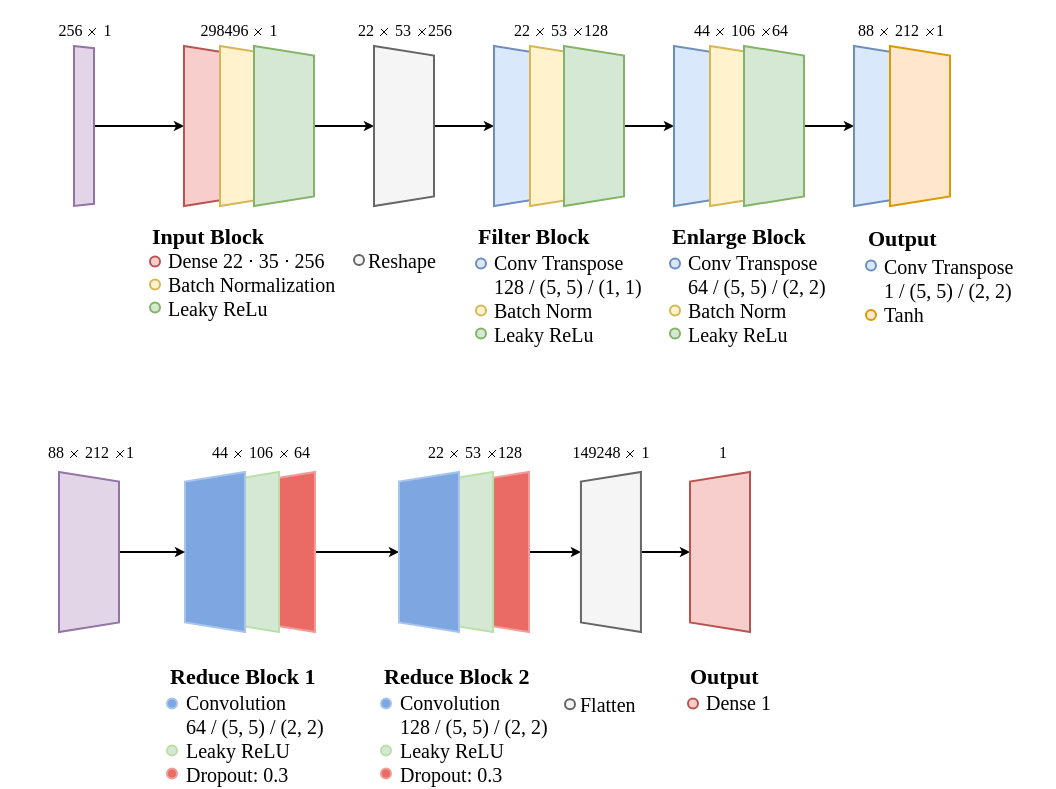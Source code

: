 <mxfile version="20.2.3" type="device"><diagram id="WNzFsaMwe8y-ADARSnwb" name="Page-1"><mxGraphModel dx="731" dy="440" grid="1" gridSize="10" guides="1" tooltips="1" connect="1" arrows="1" fold="1" page="0" pageScale="1" pageWidth="827" pageHeight="1169" math="1" shadow="0"><root><mxCell id="0"/><mxCell id="1" parent="0"/><mxCell id="TivtHEkc9hDDoWrcmrH6-8" value="&lt;font style=&quot;font-size: 8px;&quot;&gt;256&amp;nbsp;&lt;span style=&quot;text-align: left; font-size: 8px;&quot;&gt;\(\times\) 1&lt;/span&gt;&lt;/font&gt;" style="text;html=1;strokeColor=none;fillColor=none;align=center;verticalAlign=middle;rounded=0;fontFamily=Times New Roman;fontSize=8;" parent="1" vertex="1"><mxGeometry x="92.75" y="237" width="34.5" height="30" as="geometry"/></mxCell><mxCell id="TivtHEkc9hDDoWrcmrH6-29" value="Reshape" style="text;html=1;strokeColor=none;fillColor=none;align=left;verticalAlign=middle;whiteSpace=wrap;rounded=0;fontFamily=Times New Roman;rotation=0;fontSize=10;" parent="1" vertex="1"><mxGeometry x="250" y="352" width="35.94" height="30" as="geometry"/></mxCell><mxCell id="TivtHEkc9hDDoWrcmrH6-39" value="" style="group" parent="1" vertex="1" connectable="0"><mxGeometry x="130" y="344.75" width="113" height="53.5" as="geometry"/></mxCell><mxCell id="TivtHEkc9hDDoWrcmrH6-13" value="Input Block" style="text;html=1;strokeColor=none;fillColor=none;align=left;verticalAlign=middle;whiteSpace=wrap;rounded=0;fontFamily=Times New Roman;fontStyle=1;fontSize=11;" parent="TivtHEkc9hDDoWrcmrH6-39" vertex="1"><mxGeometry x="12" y="-4.75" width="80" height="30" as="geometry"/></mxCell><mxCell id="TivtHEkc9hDDoWrcmrH6-38" value="" style="group" parent="TivtHEkc9hDDoWrcmrH6-39" vertex="1" connectable="0"><mxGeometry x="13" y="19.5" width="100" height="30" as="geometry"/></mxCell><mxCell id="TivtHEkc9hDDoWrcmrH6-20" value="Dense 22 \(\cdot\) 35 \(\cdot\) 256&lt;br&gt;Batch Normalization&lt;br&gt;Leaky ReLu" style="text;html=1;strokeColor=none;fillColor=none;align=left;verticalAlign=middle;whiteSpace=wrap;rounded=0;fontFamily=Times New Roman;rotation=0;fontSize=10;" parent="TivtHEkc9hDDoWrcmrH6-38" vertex="1"><mxGeometry x="7" width="93" height="30" as="geometry"/></mxCell><mxCell id="TivtHEkc9hDDoWrcmrH6-24" value="" style="ellipse;whiteSpace=wrap;html=1;fontFamily=Helvetica;fontSize=12;fillColor=#f8cecc;strokeColor=#b85450;" parent="TivtHEkc9hDDoWrcmrH6-38" vertex="1"><mxGeometry y="1" width="5" height="5" as="geometry"/></mxCell><mxCell id="TivtHEkc9hDDoWrcmrH6-25" value="" style="ellipse;whiteSpace=wrap;html=1;fontFamily=Helvetica;fontSize=12;fillColor=#fff2cc;strokeColor=#d6b656;" parent="TivtHEkc9hDDoWrcmrH6-38" vertex="1"><mxGeometry y="12.5" width="5" height="5" as="geometry"/></mxCell><mxCell id="TivtHEkc9hDDoWrcmrH6-26" value="" style="ellipse;whiteSpace=wrap;html=1;fontFamily=Helvetica;fontSize=12;fillColor=#d5e8d4;strokeColor=#82b366;" parent="TivtHEkc9hDDoWrcmrH6-38" vertex="1"><mxGeometry y="24" width="5" height="5" as="geometry"/></mxCell><mxCell id="TivtHEkc9hDDoWrcmrH6-40" value="298496 \(\times\) 1" style="text;strokeColor=none;fillColor=none;align=center;verticalAlign=middle;rounded=0;fontFamily=Times New Roman;fontSize=8;html=1;" parent="1" vertex="1"><mxGeometry x="161.5" y="237" width="50" height="30" as="geometry"/></mxCell><mxCell id="TivtHEkc9hDDoWrcmrH6-43" value="" style="ellipse;whiteSpace=wrap;html=1;fontFamily=Helvetica;fontSize=12;fillColor=#f5f5f5;strokeColor=#666666;fontColor=#333333;" parent="1" vertex="1"><mxGeometry x="245" y="364.5" width="5" height="5" as="geometry"/></mxCell><mxCell id="TivtHEkc9hDDoWrcmrH6-10" style="edgeStyle=orthogonalEdgeStyle;rounded=0;orthogonalLoop=1;jettySize=auto;html=1;entryX=0.5;entryY=1;entryDx=0;entryDy=0;fontFamily=Times New Roman;startSize=2;endSize=2;" parent="1" source="TivtHEkc9hDDoWrcmrH6-9" edge="1"><mxGeometry relative="1" as="geometry"><mxPoint x="160" y="300" as="targetPoint"/></mxGeometry></mxCell><mxCell id="TivtHEkc9hDDoWrcmrH6-9" value="" style="shape=trapezoid;perimeter=trapezoidPerimeter;whiteSpace=wrap;html=1;fixedSize=1;rotation=90;size=1.093;fillColor=#e1d5e7;strokeColor=#9673a6;" parent="1" vertex="1"><mxGeometry x="70" y="295" width="80" height="10" as="geometry"/></mxCell><mxCell id="TivtHEkc9hDDoWrcmrH6-27" style="edgeStyle=orthogonalEdgeStyle;rounded=0;orthogonalLoop=1;jettySize=auto;html=1;fontFamily=Times New Roman;fontSize=10;startSize=2;endSize=2;" parent="1" edge="1"><mxGeometry relative="1" as="geometry"><mxPoint x="225" y="300" as="sourcePoint"/><mxPoint x="255.0" y="300" as="targetPoint"/></mxGeometry></mxCell><mxCell id="TivtHEkc9hDDoWrcmrH6-37" style="edgeStyle=orthogonalEdgeStyle;rounded=0;orthogonalLoop=1;jettySize=auto;html=1;entryX=0.5;entryY=1;entryDx=0;entryDy=0;fontFamily=Times New Roman;fontSize=10;startSize=2;endSize=2;" parent="1" edge="1"><mxGeometry relative="1" as="geometry"><mxPoint x="285.0" y="300" as="sourcePoint"/><mxPoint x="315.0" y="300" as="targetPoint"/></mxGeometry></mxCell><mxCell id="TivtHEkc9hDDoWrcmrH6-105" style="edgeStyle=orthogonalEdgeStyle;rounded=0;orthogonalLoop=1;jettySize=auto;html=1;entryX=0.5;entryY=1;entryDx=0;entryDy=0;fontFamily=Times New Roman;fontSize=8;startSize=2;endSize=2;strokeWidth=1;" parent="1" edge="1"><mxGeometry relative="1" as="geometry"><mxPoint x="380" y="300" as="sourcePoint"/><mxPoint x="405.0" y="300" as="targetPoint"/></mxGeometry></mxCell><mxCell id="TivtHEkc9hDDoWrcmrH6-64" value="&lt;font style=&quot;font-size: 8px;&quot;&gt;22&amp;nbsp;&lt;span style=&quot;text-align: left; font-size: 8px;&quot;&gt;\(\times\) 53&amp;nbsp;&lt;/span&gt;&lt;span style=&quot;text-align: left; font-size: 8px;&quot;&gt;\(\times\)&lt;/span&gt;&lt;span style=&quot;text-align: left; font-size: 8px;&quot;&gt;256&lt;/span&gt;&lt;/font&gt;" style="text;html=1;strokeColor=none;fillColor=none;align=center;verticalAlign=middle;rounded=0;fontFamily=Times New Roman;fontSize=8;" parent="1" vertex="1"><mxGeometry x="242.5" y="237" width="55" height="30" as="geometry"/></mxCell><mxCell id="TivtHEkc9hDDoWrcmrH6-66" value="&lt;font style=&quot;font-size: 8px;&quot;&gt;22&amp;nbsp;&lt;span style=&quot;text-align: left; font-size: 8px;&quot;&gt;\(\times\) 53&amp;nbsp;&lt;/span&gt;&lt;span style=&quot;text-align: left; font-size: 8px;&quot;&gt;\(\times\)&lt;/span&gt;&lt;span style=&quot;text-align: left; font-size: 8px;&quot;&gt;128&lt;/span&gt;&lt;/font&gt;" style="text;html=1;strokeColor=none;fillColor=none;align=center;verticalAlign=middle;rounded=0;fontFamily=Times New Roman;fontSize=8;" parent="1" vertex="1"><mxGeometry x="327" y="237" width="42" height="30" as="geometry"/></mxCell><mxCell id="TivtHEkc9hDDoWrcmrH6-93" value="" style="group" parent="1" vertex="1" connectable="0"><mxGeometry x="305" y="340" width="95" height="66.25" as="geometry"/></mxCell><mxCell id="TivtHEkc9hDDoWrcmrH6-56" value="Filter Block" style="text;html=1;strokeColor=none;fillColor=none;align=left;verticalAlign=middle;whiteSpace=wrap;rounded=0;fontFamily=Times New Roman;fontStyle=1;fontSize=11;" parent="TivtHEkc9hDDoWrcmrH6-93" vertex="1"><mxGeometry width="80" height="30" as="geometry"/></mxCell><mxCell id="TivtHEkc9hDDoWrcmrH6-59" value="" style="ellipse;whiteSpace=wrap;html=1;fontFamily=Helvetica;fontSize=12;fillColor=#dae8fc;strokeColor=#6c8ebf;" parent="TivtHEkc9hDDoWrcmrH6-93" vertex="1"><mxGeometry x="1" y="26.25" width="5" height="5" as="geometry"/></mxCell><mxCell id="TivtHEkc9hDDoWrcmrH6-58" value="Conv Transpose &lt;br&gt;128 / (5, 5) / (1, 1)&lt;br&gt;Batch Norm&lt;br&gt;Leaky ReLu" style="text;html=1;strokeColor=none;fillColor=none;align=left;verticalAlign=middle;rounded=0;fontFamily=Times New Roman;rotation=0;fontSize=10;" parent="TivtHEkc9hDDoWrcmrH6-93" vertex="1"><mxGeometry x="8" y="31.25" width="87" height="30" as="geometry"/></mxCell><mxCell id="TivtHEkc9hDDoWrcmrH6-60" value="" style="ellipse;whiteSpace=wrap;html=1;fontFamily=Helvetica;fontSize=12;fillColor=#fff2cc;strokeColor=#d6b656;" parent="TivtHEkc9hDDoWrcmrH6-93" vertex="1"><mxGeometry x="1" y="49.75" width="5" height="5" as="geometry"/></mxCell><mxCell id="TivtHEkc9hDDoWrcmrH6-61" value="" style="ellipse;whiteSpace=wrap;html=1;fontFamily=Helvetica;fontSize=12;fillColor=#d5e8d4;strokeColor=#82b366;" parent="TivtHEkc9hDDoWrcmrH6-93" vertex="1"><mxGeometry x="1" y="61.25" width="5" height="5" as="geometry"/></mxCell><mxCell id="TivtHEkc9hDDoWrcmrH6-107" style="edgeStyle=orthogonalEdgeStyle;rounded=0;orthogonalLoop=1;jettySize=auto;html=1;entryX=0.5;entryY=1;entryDx=0;entryDy=0;fontFamily=Times New Roman;fontSize=8;startSize=2;endSize=2;strokeWidth=1;" parent="1" edge="1"><mxGeometry relative="1" as="geometry"><mxPoint x="495.0" y="300" as="targetPoint"/></mxGeometry></mxCell><mxCell id="TivtHEkc9hDDoWrcmrH6-97" value="&lt;font style=&quot;font-size: 8px;&quot;&gt;44&amp;nbsp;&lt;span style=&quot;text-align: left; font-size: 8px;&quot;&gt;\(\times\) 106&amp;nbsp;&lt;/span&gt;&lt;span style=&quot;text-align: left; font-size: 8px;&quot;&gt;\(\times\)64&lt;/span&gt;&lt;/font&gt;" style="text;html=1;strokeColor=none;fillColor=none;align=center;verticalAlign=middle;rounded=0;fontFamily=Times New Roman;fontSize=8;" parent="1" vertex="1"><mxGeometry x="417" y="237" width="42" height="30" as="geometry"/></mxCell><mxCell id="TivtHEkc9hDDoWrcmrH6-98" value="" style="group" parent="1" vertex="1" connectable="0"><mxGeometry x="402" y="340" width="95" height="66.25" as="geometry"/></mxCell><mxCell id="TivtHEkc9hDDoWrcmrH6-99" value="Enlarge Block" style="text;html=1;strokeColor=none;fillColor=none;align=left;verticalAlign=middle;whiteSpace=wrap;rounded=0;fontFamily=Times New Roman;fontStyle=1;fontSize=11;" parent="TivtHEkc9hDDoWrcmrH6-98" vertex="1"><mxGeometry width="80" height="30" as="geometry"/></mxCell><mxCell id="TivtHEkc9hDDoWrcmrH6-100" value="" style="ellipse;whiteSpace=wrap;html=1;fontFamily=Helvetica;fontSize=12;fillColor=#dae8fc;strokeColor=#6c8ebf;" parent="TivtHEkc9hDDoWrcmrH6-98" vertex="1"><mxGeometry x="1" y="26.25" width="5" height="5" as="geometry"/></mxCell><mxCell id="TivtHEkc9hDDoWrcmrH6-101" value="Conv Transpose &lt;br&gt;64 / (5, 5) / (2, 2)&lt;br&gt;Batch Norm&lt;br&gt;Leaky ReLu" style="text;html=1;strokeColor=none;fillColor=none;align=left;verticalAlign=middle;rounded=0;fontFamily=Times New Roman;rotation=0;fontSize=10;" parent="TivtHEkc9hDDoWrcmrH6-98" vertex="1"><mxGeometry x="8" y="31.25" width="87" height="30" as="geometry"/></mxCell><mxCell id="TivtHEkc9hDDoWrcmrH6-102" value="" style="ellipse;whiteSpace=wrap;html=1;fontFamily=Helvetica;fontSize=12;fillColor=#fff2cc;strokeColor=#d6b656;" parent="TivtHEkc9hDDoWrcmrH6-98" vertex="1"><mxGeometry x="1" y="49.75" width="5" height="5" as="geometry"/></mxCell><mxCell id="TivtHEkc9hDDoWrcmrH6-103" value="" style="ellipse;whiteSpace=wrap;html=1;fontFamily=Helvetica;fontSize=12;fillColor=#d5e8d4;strokeColor=#82b366;" parent="TivtHEkc9hDDoWrcmrH6-98" vertex="1"><mxGeometry x="1" y="61.25" width="5" height="5" as="geometry"/></mxCell><mxCell id="TivtHEkc9hDDoWrcmrH6-108" value="" style="group" parent="1" vertex="1" connectable="0"><mxGeometry x="500" y="341" width="95" height="66.25" as="geometry"/></mxCell><mxCell id="TivtHEkc9hDDoWrcmrH6-109" value="Output" style="text;html=1;strokeColor=none;fillColor=none;align=left;verticalAlign=middle;whiteSpace=wrap;rounded=0;fontFamily=Times New Roman;fontStyle=1;fontSize=11;" parent="TivtHEkc9hDDoWrcmrH6-108" vertex="1"><mxGeometry width="80" height="30" as="geometry"/></mxCell><mxCell id="TivtHEkc9hDDoWrcmrH6-110" value="" style="ellipse;whiteSpace=wrap;html=1;fontFamily=Helvetica;fontSize=12;fillColor=#dae8fc;strokeColor=#6c8ebf;" parent="TivtHEkc9hDDoWrcmrH6-108" vertex="1"><mxGeometry x="1" y="26.25" width="5" height="5" as="geometry"/></mxCell><mxCell id="TivtHEkc9hDDoWrcmrH6-111" value="Conv Transpose &lt;br&gt;1 / (5, 5) / (2, 2)&lt;br&gt;Tanh" style="text;html=1;strokeColor=none;fillColor=none;align=left;verticalAlign=middle;rounded=0;fontFamily=Times New Roman;rotation=0;fontSize=10;" parent="TivtHEkc9hDDoWrcmrH6-108" vertex="1"><mxGeometry x="8" y="26" width="87" height="30" as="geometry"/></mxCell><mxCell id="TivtHEkc9hDDoWrcmrH6-114" value="&lt;font style=&quot;font-size: 8px;&quot;&gt;88&amp;nbsp;&lt;span style=&quot;text-align: left; font-size: 8px;&quot;&gt;\(\times\) 212&amp;nbsp;&lt;/span&gt;&lt;span style=&quot;text-align: left; font-size: 8px;&quot;&gt;\(\times\)&lt;/span&gt;&lt;span style=&quot;text-align: left; font-size: 8px;&quot;&gt;1&lt;/span&gt;&lt;/font&gt;" style="text;html=1;strokeColor=none;fillColor=none;align=center;verticalAlign=middle;rounded=0;fontFamily=Times New Roman;fontSize=8;" parent="1" vertex="1"><mxGeometry x="497" y="237" width="42" height="30" as="geometry"/></mxCell><mxCell id="TivtHEkc9hDDoWrcmrH6-118" value="" style="ellipse;whiteSpace=wrap;html=1;fontFamily=Helvetica;fontSize=12;fillColor=#ffe6cc;strokeColor=#d79b00;" parent="1" vertex="1"><mxGeometry x="501" y="392" width="5" height="5" as="geometry"/></mxCell><mxCell id="TivtHEkc9hDDoWrcmrH6-119" value="" style="shape=trapezoid;perimeter=trapezoidPerimeter;whiteSpace=wrap;html=1;fixedSize=1;rotation=90;size=4.759;fillColor=#f8cecc;strokeColor=#b85450;" parent="1" vertex="1"><mxGeometry x="135" y="285" width="80" height="30" as="geometry"/></mxCell><mxCell id="TivtHEkc9hDDoWrcmrH6-120" value="" style="shape=trapezoid;perimeter=trapezoidPerimeter;whiteSpace=wrap;html=1;fixedSize=1;rotation=90;size=4.759;fillColor=#fff2cc;strokeColor=#d6b656;" parent="1" vertex="1"><mxGeometry x="153" y="285" width="80" height="30" as="geometry"/></mxCell><mxCell id="TivtHEkc9hDDoWrcmrH6-121" value="" style="shape=trapezoid;perimeter=trapezoidPerimeter;whiteSpace=wrap;html=1;fixedSize=1;rotation=90;size=4.759;fillColor=#d5e8d4;strokeColor=#82b366;" parent="1" vertex="1"><mxGeometry x="170" y="285" width="80" height="30" as="geometry"/></mxCell><mxCell id="TivtHEkc9hDDoWrcmrH6-122" value="" style="shape=trapezoid;perimeter=trapezoidPerimeter;whiteSpace=wrap;html=1;fixedSize=1;rotation=90;size=4.759;fillColor=#f5f5f5;strokeColor=#666666;fontColor=#333333;" parent="1" vertex="1"><mxGeometry x="230" y="285" width="80" height="30" as="geometry"/></mxCell><mxCell id="TivtHEkc9hDDoWrcmrH6-123" value="" style="shape=trapezoid;perimeter=trapezoidPerimeter;whiteSpace=wrap;html=1;fixedSize=1;rotation=90;size=4.759;fillColor=#dae8fc;strokeColor=#6c8ebf;fontColor=default;" parent="1" vertex="1"><mxGeometry x="290" y="285" width="80" height="30" as="geometry"/></mxCell><mxCell id="TivtHEkc9hDDoWrcmrH6-124" value="" style="shape=trapezoid;perimeter=trapezoidPerimeter;whiteSpace=wrap;html=1;fixedSize=1;rotation=90;size=4.759;fillColor=#fff2cc;strokeColor=#d6b656;" parent="1" vertex="1"><mxGeometry x="308" y="285" width="80" height="30" as="geometry"/></mxCell><mxCell id="TivtHEkc9hDDoWrcmrH6-125" value="" style="shape=trapezoid;perimeter=trapezoidPerimeter;whiteSpace=wrap;html=1;fixedSize=1;rotation=90;size=4.759;fillColor=#d5e8d4;strokeColor=#82b366;" parent="1" vertex="1"><mxGeometry x="325" y="285" width="80" height="30" as="geometry"/></mxCell><mxCell id="TivtHEkc9hDDoWrcmrH6-126" value="" style="shape=trapezoid;perimeter=trapezoidPerimeter;whiteSpace=wrap;html=1;fixedSize=1;rotation=90;size=4.759;fillColor=#dae8fc;strokeColor=#6c8ebf;fontColor=default;" parent="1" vertex="1"><mxGeometry x="380" y="285" width="80" height="30" as="geometry"/></mxCell><mxCell id="TivtHEkc9hDDoWrcmrH6-127" value="" style="shape=trapezoid;perimeter=trapezoidPerimeter;whiteSpace=wrap;html=1;fixedSize=1;rotation=90;size=4.759;fillColor=#fff2cc;strokeColor=#d6b656;" parent="1" vertex="1"><mxGeometry x="398" y="285" width="80" height="30" as="geometry"/></mxCell><mxCell id="TivtHEkc9hDDoWrcmrH6-132" style="edgeStyle=orthogonalEdgeStyle;rounded=0;orthogonalLoop=1;jettySize=auto;html=1;exitX=0.5;exitY=0;exitDx=0;exitDy=0;entryX=0.5;entryY=1;entryDx=0;entryDy=0;fontFamily=Times New Roman;fontSize=8;startSize=2;endSize=2;strokeWidth=1;" parent="1" source="TivtHEkc9hDDoWrcmrH6-128" target="TivtHEkc9hDDoWrcmrH6-129" edge="1"><mxGeometry relative="1" as="geometry"/></mxCell><mxCell id="TivtHEkc9hDDoWrcmrH6-128" value="" style="shape=trapezoid;perimeter=trapezoidPerimeter;whiteSpace=wrap;html=1;fixedSize=1;rotation=90;size=4.759;fillColor=#d5e8d4;strokeColor=#82b366;" parent="1" vertex="1"><mxGeometry x="415" y="285" width="80" height="30" as="geometry"/></mxCell><mxCell id="TivtHEkc9hDDoWrcmrH6-129" value="" style="shape=trapezoid;perimeter=trapezoidPerimeter;whiteSpace=wrap;html=1;fixedSize=1;rotation=90;size=4.759;fillColor=#dae8fc;strokeColor=#6c8ebf;fontColor=default;" parent="1" vertex="1"><mxGeometry x="470" y="285" width="80" height="30" as="geometry"/></mxCell><mxCell id="TivtHEkc9hDDoWrcmrH6-130" value="" style="shape=trapezoid;perimeter=trapezoidPerimeter;whiteSpace=wrap;html=1;fixedSize=1;rotation=90;size=4.759;fillColor=#ffe6cc;strokeColor=#d79b00;" parent="1" vertex="1"><mxGeometry x="488" y="285" width="80" height="30" as="geometry"/></mxCell><mxCell id="-l7mAIqDZ2xK1qNwN4-2-1" value="&lt;font style=&quot;font-size: 8px;&quot;&gt;44&amp;nbsp;&lt;span style=&quot;text-align: left; font-size: 8px;&quot;&gt;\(\times\) 106&amp;nbsp;&lt;/span&gt;&lt;span style=&quot;text-align: left; font-size: 8px;&quot;&gt;\(\times\)&amp;nbsp;&lt;/span&gt;&lt;span style=&quot;text-align: left; font-size: 8px;&quot;&gt;64&lt;/span&gt;&lt;/font&gt;" style="text;html=1;strokeColor=none;fillColor=none;align=center;verticalAlign=middle;rounded=0;fontFamily=Times New Roman;fontSize=8;" parent="1" vertex="1"><mxGeometry x="177" y="448" width="42" height="30" as="geometry"/></mxCell><mxCell id="-l7mAIqDZ2xK1qNwN4-2-10" value="" style="group" parent="1" vertex="1" connectable="0"><mxGeometry x="150.5" y="560" width="95" height="66.25" as="geometry"/></mxCell><mxCell id="-l7mAIqDZ2xK1qNwN4-2-11" value="Reduce Block 1" style="text;html=1;strokeColor=none;fillColor=none;align=left;verticalAlign=middle;whiteSpace=wrap;rounded=0;fontFamily=Times New Roman;fontStyle=1;fontSize=11;" parent="-l7mAIqDZ2xK1qNwN4-2-10" vertex="1"><mxGeometry width="80" height="30" as="geometry"/></mxCell><mxCell id="-l7mAIqDZ2xK1qNwN4-2-12" value="" style="ellipse;whiteSpace=wrap;html=1;fontFamily=Helvetica;fontSize=12;fillColor=#7EA6E0;strokeColor=#A9C4EB;" parent="-l7mAIqDZ2xK1qNwN4-2-10" vertex="1"><mxGeometry x="1" y="26.25" width="5" height="5" as="geometry"/></mxCell><mxCell id="-l7mAIqDZ2xK1qNwN4-2-13" value="Convolution&lt;br&gt;64 / (5, 5) / (2, 2)&lt;br&gt;Leaky ReLU&lt;br&gt;Dropout: 0.3" style="text;html=1;strokeColor=none;fillColor=none;align=left;verticalAlign=middle;rounded=0;fontFamily=Times New Roman;rotation=0;fontSize=10;" parent="-l7mAIqDZ2xK1qNwN4-2-10" vertex="1"><mxGeometry x="8" y="31.25" width="87" height="30" as="geometry"/></mxCell><mxCell id="-l7mAIqDZ2xK1qNwN4-2-14" value="" style="ellipse;whiteSpace=wrap;html=1;fontFamily=Helvetica;fontSize=12;fillColor=#d5e8d4;strokeColor=#B9E0A5;" parent="-l7mAIqDZ2xK1qNwN4-2-10" vertex="1"><mxGeometry x="1" y="49.75" width="5" height="5" as="geometry"/></mxCell><mxCell id="-l7mAIqDZ2xK1qNwN4-2-15" value="" style="ellipse;whiteSpace=wrap;html=1;fontFamily=Helvetica;fontSize=12;fillColor=#EA6B66;strokeColor=#F19C99;" parent="-l7mAIqDZ2xK1qNwN4-2-10" vertex="1"><mxGeometry x="1" y="61.25" width="5" height="5" as="geometry"/></mxCell><mxCell id="-l7mAIqDZ2xK1qNwN4-2-30" style="edgeStyle=orthogonalEdgeStyle;rounded=0;orthogonalLoop=1;jettySize=auto;html=1;entryX=0.5;entryY=0;entryDx=0;entryDy=0;fontFamily=Times New Roman;startSize=2;endSize=2;" parent="1" source="-l7mAIqDZ2xK1qNwN4-2-6" target="-l7mAIqDZ2xK1qNwN4-2-29" edge="1"><mxGeometry relative="1" as="geometry"/></mxCell><mxCell id="-l7mAIqDZ2xK1qNwN4-2-6" value="" style="shape=trapezoid;perimeter=trapezoidPerimeter;whiteSpace=wrap;html=1;fixedSize=1;rotation=-90;size=4.759;fillColor=#EA6B66;strokeColor=#F19C99;fontColor=default;" parent="1" vertex="1"><mxGeometry x="170.5" y="498" width="80" height="30" as="geometry"/></mxCell><mxCell id="-l7mAIqDZ2xK1qNwN4-2-7" value="" style="shape=trapezoid;perimeter=trapezoidPerimeter;whiteSpace=wrap;html=1;fixedSize=1;rotation=-90;size=4.759;fillColor=#d5e8d4;strokeColor=#B9E0A5;" parent="1" vertex="1"><mxGeometry x="152.5" y="498" width="80" height="30" as="geometry"/></mxCell><mxCell id="-l7mAIqDZ2xK1qNwN4-2-8" value="" style="shape=trapezoid;perimeter=trapezoidPerimeter;whiteSpace=wrap;html=1;fixedSize=1;rotation=-90;size=4.759;fillColor=#7EA6E0;strokeColor=#A9C4EB;" parent="1" vertex="1"><mxGeometry x="135.5" y="498" width="80" height="30" as="geometry"/></mxCell><mxCell id="-l7mAIqDZ2xK1qNwN4-2-19" style="edgeStyle=orthogonalEdgeStyle;rounded=0;orthogonalLoop=1;jettySize=auto;html=1;entryX=0.5;entryY=0;entryDx=0;entryDy=0;fontFamily=Times New Roman;startSize=2;endSize=2;" parent="1" source="-l7mAIqDZ2xK1qNwN4-2-16" target="-l7mAIqDZ2xK1qNwN4-2-8" edge="1"><mxGeometry relative="1" as="geometry"/></mxCell><mxCell id="-l7mAIqDZ2xK1qNwN4-2-16" value="" style="shape=trapezoid;perimeter=trapezoidPerimeter;whiteSpace=wrap;html=1;fixedSize=1;rotation=90;size=4.759;fillColor=#e1d5e7;strokeColor=#9673a6;fontColor=default;" parent="1" vertex="1"><mxGeometry x="72.5" y="498" width="80" height="30" as="geometry"/></mxCell><mxCell id="-l7mAIqDZ2xK1qNwN4-2-18" value="&lt;font style=&quot;font-size: 8px;&quot;&gt;88&amp;nbsp;&lt;span style=&quot;text-align: left; font-size: 8px;&quot;&gt;\(\times\) 212&amp;nbsp;&lt;/span&gt;&lt;span style=&quot;text-align: left; font-size: 8px;&quot;&gt;\(\times\)&lt;/span&gt;&lt;span style=&quot;text-align: left; font-size: 8px;&quot;&gt;1&lt;/span&gt;&lt;/font&gt;" style="text;html=1;strokeColor=none;fillColor=none;align=center;verticalAlign=middle;rounded=0;fontFamily=Times New Roman;fontSize=8;" parent="1" vertex="1"><mxGeometry x="91.5" y="448" width="42" height="30" as="geometry"/></mxCell><mxCell id="-l7mAIqDZ2xK1qNwN4-2-20" value="&lt;font style=&quot;font-size: 8px;&quot;&gt;22&amp;nbsp;&lt;span style=&quot;text-align: left; font-size: 8px;&quot;&gt;\(\times\) 53&amp;nbsp;&lt;/span&gt;&lt;span style=&quot;text-align: left; font-size: 8px;&quot;&gt;\(\times\)&lt;/span&gt;&lt;span style=&quot;text-align: left; font-size: 8px;&quot;&gt;128&lt;/span&gt;&lt;/font&gt;" style="text;html=1;strokeColor=none;fillColor=none;align=center;verticalAlign=middle;rounded=0;fontFamily=Times New Roman;fontSize=8;" parent="1" vertex="1"><mxGeometry x="284" y="448" width="42" height="30" as="geometry"/></mxCell><mxCell id="-l7mAIqDZ2xK1qNwN4-2-21" value="" style="group" parent="1" vertex="1" connectable="0"><mxGeometry x="257.5" y="560" width="95" height="66.25" as="geometry"/></mxCell><mxCell id="-l7mAIqDZ2xK1qNwN4-2-22" value="Reduce Block 2" style="text;html=1;strokeColor=none;fillColor=none;align=left;verticalAlign=middle;whiteSpace=wrap;rounded=0;fontFamily=Times New Roman;fontStyle=1;fontSize=11;" parent="-l7mAIqDZ2xK1qNwN4-2-21" vertex="1"><mxGeometry width="80" height="30" as="geometry"/></mxCell><mxCell id="-l7mAIqDZ2xK1qNwN4-2-23" value="" style="ellipse;whiteSpace=wrap;html=1;fontFamily=Helvetica;fontSize=12;fillColor=#7EA6E0;strokeColor=#A9C4EB;" parent="-l7mAIqDZ2xK1qNwN4-2-21" vertex="1"><mxGeometry x="1" y="26.25" width="5" height="5" as="geometry"/></mxCell><mxCell id="-l7mAIqDZ2xK1qNwN4-2-24" value="Convolution&lt;br&gt;128 / (5, 5) / (2, 2)&lt;br&gt;Leaky ReLU&lt;br&gt;Dropout: 0.3" style="text;html=1;strokeColor=none;fillColor=none;align=left;verticalAlign=middle;rounded=0;fontFamily=Times New Roman;rotation=0;fontSize=10;" parent="-l7mAIqDZ2xK1qNwN4-2-21" vertex="1"><mxGeometry x="8" y="31.25" width="87" height="30" as="geometry"/></mxCell><mxCell id="-l7mAIqDZ2xK1qNwN4-2-25" value="" style="ellipse;whiteSpace=wrap;html=1;fontFamily=Helvetica;fontSize=12;fillColor=#d5e8d4;strokeColor=#B9E0A5;" parent="-l7mAIqDZ2xK1qNwN4-2-21" vertex="1"><mxGeometry x="1" y="49.75" width="5" height="5" as="geometry"/></mxCell><mxCell id="-l7mAIqDZ2xK1qNwN4-2-26" value="" style="ellipse;whiteSpace=wrap;html=1;fontFamily=Helvetica;fontSize=12;fillColor=#EA6B66;strokeColor=#F19C99;" parent="-l7mAIqDZ2xK1qNwN4-2-21" vertex="1"><mxGeometry x="1" y="61.25" width="5" height="5" as="geometry"/></mxCell><mxCell id="-l7mAIqDZ2xK1qNwN4-2-44" style="edgeStyle=orthogonalEdgeStyle;rounded=0;orthogonalLoop=1;jettySize=auto;html=1;exitX=0.5;exitY=1;exitDx=0;exitDy=0;entryX=0.5;entryY=0;entryDx=0;entryDy=0;fontFamily=Times New Roman;startSize=2;endSize=2;" parent="1" source="-l7mAIqDZ2xK1qNwN4-2-27" target="-l7mAIqDZ2xK1qNwN4-2-32" edge="1"><mxGeometry relative="1" as="geometry"/></mxCell><mxCell id="-l7mAIqDZ2xK1qNwN4-2-27" value="" style="shape=trapezoid;perimeter=trapezoidPerimeter;whiteSpace=wrap;html=1;fixedSize=1;rotation=-90;size=4.759;fillColor=#EA6B66;strokeColor=#F19C99;fontColor=default;" parent="1" vertex="1"><mxGeometry x="277.5" y="498" width="80" height="30" as="geometry"/></mxCell><mxCell id="-l7mAIqDZ2xK1qNwN4-2-28" value="" style="shape=trapezoid;perimeter=trapezoidPerimeter;whiteSpace=wrap;html=1;fixedSize=1;rotation=-90;size=4.759;fillColor=#d5e8d4;strokeColor=#B9E0A5;" parent="1" vertex="1"><mxGeometry x="259.5" y="498" width="80" height="30" as="geometry"/></mxCell><mxCell id="-l7mAIqDZ2xK1qNwN4-2-29" value="" style="shape=trapezoid;perimeter=trapezoidPerimeter;whiteSpace=wrap;html=1;fixedSize=1;rotation=-90;size=4.759;fillColor=#7EA6E0;strokeColor=#A9C4EB;" parent="1" vertex="1"><mxGeometry x="242.5" y="498" width="80" height="30" as="geometry"/></mxCell><mxCell id="-l7mAIqDZ2xK1qNwN4-2-45" style="edgeStyle=orthogonalEdgeStyle;rounded=0;orthogonalLoop=1;jettySize=auto;html=1;exitX=0.5;exitY=1;exitDx=0;exitDy=0;entryX=0.5;entryY=0;entryDx=0;entryDy=0;fontFamily=Times New Roman;startSize=2;endSize=2;" parent="1" source="-l7mAIqDZ2xK1qNwN4-2-32" target="-l7mAIqDZ2xK1qNwN4-2-34" edge="1"><mxGeometry relative="1" as="geometry"/></mxCell><mxCell id="-l7mAIqDZ2xK1qNwN4-2-32" value="" style="shape=trapezoid;perimeter=trapezoidPerimeter;whiteSpace=wrap;html=1;fixedSize=1;rotation=-90;size=4.759;fillColor=#f5f5f5;strokeColor=#666666;fontColor=#333333;" parent="1" vertex="1"><mxGeometry x="333.47" y="498" width="80" height="30" as="geometry"/></mxCell><mxCell id="-l7mAIqDZ2xK1qNwN4-2-34" value="" style="shape=trapezoid;perimeter=trapezoidPerimeter;whiteSpace=wrap;html=1;fixedSize=1;rotation=-90;size=4.759;fillColor=#f8cecc;strokeColor=#b85450;fontColor=default;" parent="1" vertex="1"><mxGeometry x="388" y="498" width="80" height="30" as="geometry"/></mxCell><mxCell id="-l7mAIqDZ2xK1qNwN4-2-36" value="Flatten" style="text;html=1;strokeColor=none;fillColor=none;align=left;verticalAlign=middle;whiteSpace=wrap;rounded=0;fontFamily=Times New Roman;rotation=0;fontSize=10;" parent="1" vertex="1"><mxGeometry x="355.5" y="574.13" width="35.94" height="30" as="geometry"/></mxCell><mxCell id="-l7mAIqDZ2xK1qNwN4-2-37" value="" style="ellipse;whiteSpace=wrap;html=1;fontFamily=Helvetica;fontSize=12;fillColor=#f5f5f5;strokeColor=#666666;fontColor=#333333;" parent="1" vertex="1"><mxGeometry x="350.5" y="586.63" width="5" height="5" as="geometry"/></mxCell><mxCell id="-l7mAIqDZ2xK1qNwN4-2-40" value="" style="group" parent="1" vertex="1" connectable="0"><mxGeometry x="411" y="560" width="95" height="66.25" as="geometry"/></mxCell><mxCell id="-l7mAIqDZ2xK1qNwN4-2-41" value="Output" style="text;html=1;strokeColor=none;fillColor=none;align=left;verticalAlign=middle;whiteSpace=wrap;rounded=0;fontFamily=Times New Roman;fontStyle=1;fontSize=11;" parent="-l7mAIqDZ2xK1qNwN4-2-40" vertex="1"><mxGeometry width="80" height="30" as="geometry"/></mxCell><mxCell id="-l7mAIqDZ2xK1qNwN4-2-42" value="" style="ellipse;whiteSpace=wrap;html=1;fontFamily=Helvetica;fontSize=12;fillColor=#f8cecc;strokeColor=#b85450;" parent="-l7mAIqDZ2xK1qNwN4-2-40" vertex="1"><mxGeometry x="1" y="26.25" width="5" height="5" as="geometry"/></mxCell><mxCell id="-l7mAIqDZ2xK1qNwN4-2-43" value="Dense 1" style="text;html=1;strokeColor=none;fillColor=none;align=left;verticalAlign=middle;rounded=0;fontFamily=Times New Roman;rotation=0;fontSize=10;" parent="-l7mAIqDZ2xK1qNwN4-2-40" vertex="1"><mxGeometry x="8" y="26" width="87" height="4" as="geometry"/></mxCell><mxCell id="-l7mAIqDZ2xK1qNwN4-2-46" value="&lt;font style=&quot;font-size: 8px;&quot;&gt;149248&amp;nbsp;&lt;span style=&quot;text-align: left; font-size: 8px;&quot;&gt;\(\times\) 1&lt;/span&gt;&lt;/font&gt;" style="text;html=1;strokeColor=none;fillColor=none;align=center;verticalAlign=middle;rounded=0;fontFamily=Times New Roman;fontSize=8;" parent="1" vertex="1"><mxGeometry x="352.47" y="448" width="42" height="30" as="geometry"/></mxCell><mxCell id="-l7mAIqDZ2xK1qNwN4-2-47" value="&lt;font style=&quot;font-size: 8px;&quot;&gt;&lt;span style=&quot;text-align: left; font-size: 8px;&quot;&gt;&amp;nbsp;1&lt;/span&gt;&lt;/font&gt;" style="text;html=1;strokeColor=none;fillColor=none;align=center;verticalAlign=middle;rounded=0;fontFamily=Times New Roman;fontSize=8;" parent="1" vertex="1"><mxGeometry x="407" y="448" width="42" height="30" as="geometry"/></mxCell></root></mxGraphModel></diagram></mxfile>